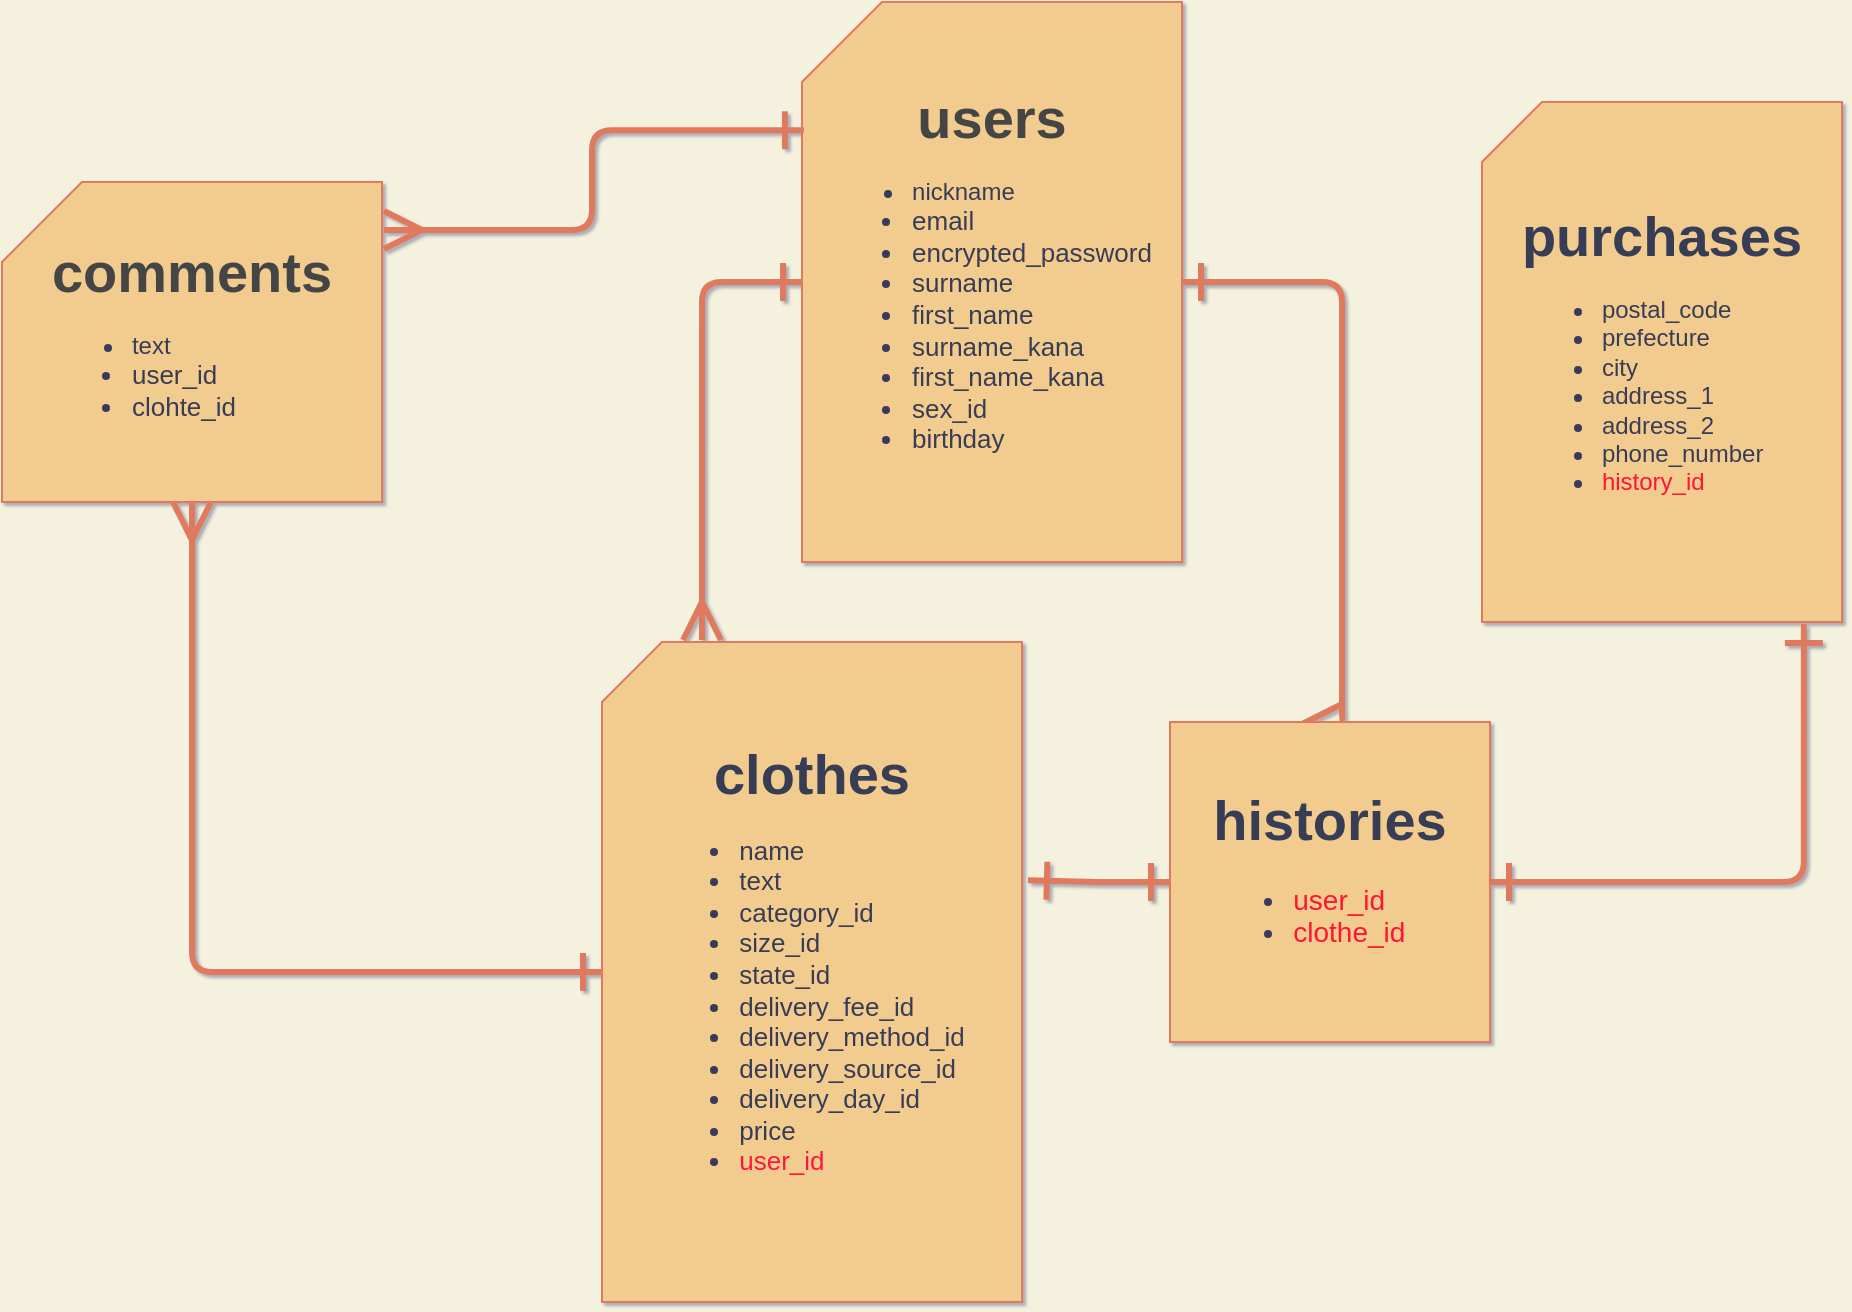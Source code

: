 <mxfile version="14.2.4" type="embed">
    <diagram id="p8i9Uo0iL3uiLx4hRmSf" name="ページ1">
        <mxGraphModel dx="1330" dy="553" grid="1" gridSize="10" guides="1" tooltips="1" connect="1" arrows="1" fold="1" page="1" pageScale="1" pageWidth="827" pageHeight="1169" background="#F4F1DE" math="0" shadow="1">
            <root>
                <mxCell id="0"/>
                <mxCell id="1" parent="0"/>
                <mxCell id="9" style="edgeStyle=orthogonalEdgeStyle;curved=0;rounded=1;sketch=0;orthogonalLoop=1;jettySize=auto;html=1;strokeColor=#E07A5F;fillColor=#F2CC8F;fontColor=#393C56;entryX=0.238;entryY=-0.003;entryDx=0;entryDy=0;entryPerimeter=0;endArrow=ERmany;endFill=0;startArrow=ERone;startFill=0;strokeWidth=3;targetPerimeterSpacing=0;endSize=15;startSize=15;" parent="1" source="2" target="5" edge="1">
                    <mxGeometry relative="1" as="geometry">
                        <mxPoint x="100" y="320" as="targetPoint"/>
                        <Array as="points">
                            <mxPoint x="100" y="150"/>
                        </Array>
                    </mxGeometry>
                </mxCell>
                <mxCell id="10" style="edgeStyle=orthogonalEdgeStyle;curved=0;rounded=1;sketch=0;orthogonalLoop=1;jettySize=auto;html=1;startArrow=ERone;startFill=0;startSize=15;endArrow=ERmany;endFill=0;endSize=15;targetPerimeterSpacing=0;strokeColor=#E07A5F;strokeWidth=3;fillColor=#F2CC8F;fontColor=#393C56;entryX=0;entryY=0.456;entryDx=0;entryDy=0;entryPerimeter=0;" parent="1" source="2" target="6" edge="1">
                    <mxGeometry relative="1" as="geometry">
                        <mxPoint x="420" y="360" as="targetPoint"/>
                        <Array as="points">
                            <mxPoint x="420" y="150"/>
                        </Array>
                    </mxGeometry>
                </mxCell>
                <mxCell id="2" value="&lt;font style=&quot;font-size: 28px&quot; color=&quot;#454545&quot;&gt;&lt;b&gt;users&lt;/b&gt;&lt;/font&gt;&lt;br&gt;&lt;ul&gt;&lt;li style=&quot;text-align: left&quot;&gt;&lt;font style=&quot;font-size: 12px&quot;&gt;nickname&lt;/font&gt;&lt;/li&gt;&lt;li style=&quot;font-size: 13px ; text-align: left&quot;&gt;&lt;span&gt;email&lt;/span&gt;&lt;/li&gt;&lt;li style=&quot;font-size: 13px ; text-align: left&quot;&gt;&lt;span&gt;encrypted_password&lt;/span&gt;&lt;/li&gt;&lt;li style=&quot;font-size: 13px ; text-align: left&quot;&gt;&lt;span&gt;surname&lt;/span&gt;&lt;/li&gt;&lt;li style=&quot;font-size: 13px ; text-align: left&quot;&gt;&lt;span&gt;first_name&lt;/span&gt;&lt;/li&gt;&lt;li style=&quot;font-size: 13px ; text-align: left&quot;&gt;&lt;span&gt;surname_kana&lt;/span&gt;&lt;/li&gt;&lt;li style=&quot;font-size: 13px ; text-align: left&quot;&gt;&lt;span&gt;first_name_kana&lt;/span&gt;&lt;/li&gt;&lt;li style=&quot;font-size: 13px ; text-align: left&quot;&gt;&lt;span&gt;sex_id&lt;/span&gt;&lt;/li&gt;&lt;li style=&quot;font-size: 13px ; text-align: left&quot;&gt;&lt;span&gt;birthday&lt;/span&gt;&lt;/li&gt;&lt;/ul&gt;" style="shape=card;whiteSpace=wrap;html=1;size=40;fillColor=#F2CC8F;strokeColor=#E07A5F;fontColor=#393C56;" parent="1" vertex="1">
                    <mxGeometry x="150" y="10" width="190" height="280" as="geometry"/>
                </mxCell>
                <mxCell id="5" value="&lt;font style=&quot;font-size: 28px&quot;&gt;&lt;b&gt;clothes&lt;/b&gt;&lt;/font&gt;&lt;br&gt;&lt;ul style=&quot;font-size: 13px&quot;&gt;&lt;li style=&quot;text-align: left&quot;&gt;name&lt;/li&gt;&lt;li style=&quot;text-align: left&quot;&gt;text&lt;/li&gt;&lt;li style=&quot;text-align: left&quot;&gt;category_id&lt;/li&gt;&lt;li style=&quot;text-align: left&quot;&gt;size_id&lt;/li&gt;&lt;li style=&quot;text-align: left&quot;&gt;state_id&lt;/li&gt;&lt;li style=&quot;text-align: left&quot;&gt;delivery_fee_id&lt;/li&gt;&lt;li style=&quot;text-align: left&quot;&gt;delivery_method_id&lt;/li&gt;&lt;li style=&quot;text-align: left&quot;&gt;delivery_source_id&lt;/li&gt;&lt;li style=&quot;text-align: left&quot;&gt;delivery_day_id&lt;/li&gt;&lt;li style=&quot;text-align: left&quot;&gt;price&lt;/li&gt;&lt;li style=&quot;text-align: left&quot;&gt;&lt;font color=&quot;#ff1940&quot;&gt;user_id&lt;/font&gt;&lt;/li&gt;&lt;/ul&gt;" style="shape=card;whiteSpace=wrap;html=1;fillColor=#F2CC8F;strokeColor=#E07A5F;fontColor=#393C56;" parent="1" vertex="1">
                    <mxGeometry x="50" y="330" width="210" height="330" as="geometry"/>
                </mxCell>
                <mxCell id="11" style="edgeStyle=orthogonalEdgeStyle;curved=0;rounded=1;sketch=0;orthogonalLoop=1;jettySize=auto;html=1;entryX=1.014;entryY=0.361;entryDx=0;entryDy=0;entryPerimeter=0;startArrow=ERone;startFill=0;startSize=15;endArrow=ERone;endFill=0;endSize=15;targetPerimeterSpacing=0;strokeColor=#E07A5F;strokeWidth=3;fillColor=#F2CC8F;fontColor=#393C56;" parent="1" source="6" target="5" edge="1">
                    <mxGeometry relative="1" as="geometry"/>
                </mxCell>
                <mxCell id="12" style="edgeStyle=orthogonalEdgeStyle;rounded=1;sketch=0;orthogonalLoop=1;jettySize=auto;html=1;startArrow=ERone;startFill=0;startSize=15;endArrow=ERone;endFill=0;endSize=15;targetPerimeterSpacing=0;strokeColor=#E07A5F;strokeWidth=3;fillColor=#F2CC8F;fontColor=#393C56;entryX=0.894;entryY=1.004;entryDx=0;entryDy=0;entryPerimeter=0;" parent="1" source="6" target="8" edge="1">
                    <mxGeometry relative="1" as="geometry">
                        <mxPoint x="650" y="330" as="targetPoint"/>
                        <Array as="points">
                            <mxPoint x="651" y="450"/>
                        </Array>
                    </mxGeometry>
                </mxCell>
                <mxCell id="6" value="&lt;font&gt;&lt;font style=&quot;font-size: 28px&quot;&gt;&lt;b&gt;histories&lt;/b&gt;&lt;/font&gt;&lt;br&gt;&lt;/font&gt;&lt;ul style=&quot;font-size: 14px&quot;&gt;&lt;li style=&quot;text-align: left&quot;&gt;&lt;font color=&quot;#ff1434&quot;&gt;user_id&lt;/font&gt;&lt;/li&gt;&lt;li style=&quot;text-align: left&quot;&gt;&lt;font color=&quot;#ff1434&quot;&gt;clothe_id&lt;/font&gt;&lt;/li&gt;&lt;/ul&gt;" style="whiteSpace=wrap;html=1;aspect=fixed;direction=south;fillColor=#F2CC8F;strokeColor=#E07A5F;fontColor=#393C56;" parent="1" vertex="1">
                    <mxGeometry x="334" y="370" width="160" height="160" as="geometry"/>
                </mxCell>
                <mxCell id="8" value="&lt;font style=&quot;font-size: 28px&quot;&gt;&lt;b&gt;purchases&lt;/b&gt;&lt;/font&gt;&lt;br&gt;&lt;ul&gt;&lt;li style=&quot;text-align: left&quot;&gt;postal_code&lt;/li&gt;&lt;li style=&quot;text-align: left&quot;&gt;prefecture&lt;/li&gt;&lt;li style=&quot;text-align: left&quot;&gt;city&lt;/li&gt;&lt;li style=&quot;text-align: left&quot;&gt;address_1&lt;/li&gt;&lt;li style=&quot;text-align: left&quot;&gt;address_2&lt;/li&gt;&lt;li style=&quot;text-align: left&quot;&gt;phone_number&lt;/li&gt;&lt;li style=&quot;text-align: left&quot;&gt;&lt;font color=&quot;#ff1434&quot;&gt;history_id&lt;/font&gt;&lt;/li&gt;&lt;/ul&gt;" style="shape=card;whiteSpace=wrap;html=1;rounded=0;sketch=0;strokeColor=#E07A5F;fillColor=#F2CC8F;fontColor=#393C56;" parent="1" vertex="1">
                    <mxGeometry x="490" y="60" width="180" height="260" as="geometry"/>
                </mxCell>
                <mxCell id="14" value="&lt;font color=&quot;#454545&quot;&gt;&lt;span style=&quot;font-size: 28px&quot;&gt;&lt;b&gt;comments&lt;/b&gt;&lt;/span&gt;&lt;/font&gt;&lt;br&gt;&lt;ul&gt;&lt;li style=&quot;text-align: left&quot;&gt;text&lt;/li&gt;&lt;li style=&quot;font-size: 13px ; text-align: left&quot;&gt;user_id&lt;/li&gt;&lt;li style=&quot;font-size: 13px ; text-align: left&quot;&gt;clohte_id&lt;/li&gt;&lt;/ul&gt;" style="shape=card;whiteSpace=wrap;html=1;size=40;fillColor=#F2CC8F;strokeColor=#E07A5F;fontColor=#393C56;" vertex="1" parent="1">
                    <mxGeometry x="-250" y="100" width="190" height="160" as="geometry"/>
                </mxCell>
                <mxCell id="17" style="edgeStyle=orthogonalEdgeStyle;curved=0;rounded=1;sketch=0;orthogonalLoop=1;jettySize=auto;html=1;strokeColor=#E07A5F;fillColor=#F2CC8F;fontColor=#393C56;entryX=0.5;entryY=1;entryDx=0;entryDy=0;entryPerimeter=0;endArrow=ERmany;endFill=0;startArrow=ERone;startFill=0;strokeWidth=3;targetPerimeterSpacing=0;endSize=15;startSize=15;" edge="1" parent="1" source="5" target="14">
                    <mxGeometry relative="1" as="geometry">
                        <mxPoint x="-190.02" y="449.01" as="targetPoint"/>
                        <mxPoint x="-140" y="270" as="sourcePoint"/>
                    </mxGeometry>
                </mxCell>
                <mxCell id="18" style="edgeStyle=orthogonalEdgeStyle;curved=0;rounded=1;sketch=0;orthogonalLoop=1;jettySize=auto;html=1;strokeColor=#E07A5F;fillColor=#F2CC8F;fontColor=#393C56;entryX=1.005;entryY=0.15;entryDx=0;entryDy=0;entryPerimeter=0;endArrow=ERmany;endFill=0;startArrow=ERone;startFill=0;strokeWidth=3;targetPerimeterSpacing=0;endSize=15;startSize=15;exitX=0.005;exitY=0.229;exitDx=0;exitDy=0;exitPerimeter=0;" edge="1" parent="1" source="2" target="14">
                    <mxGeometry relative="1" as="geometry">
                        <mxPoint x="-40.02" y="339.01" as="targetPoint"/>
                        <mxPoint x="10" y="160" as="sourcePoint"/>
                    </mxGeometry>
                </mxCell>
            </root>
        </mxGraphModel>
    </diagram>
</mxfile>